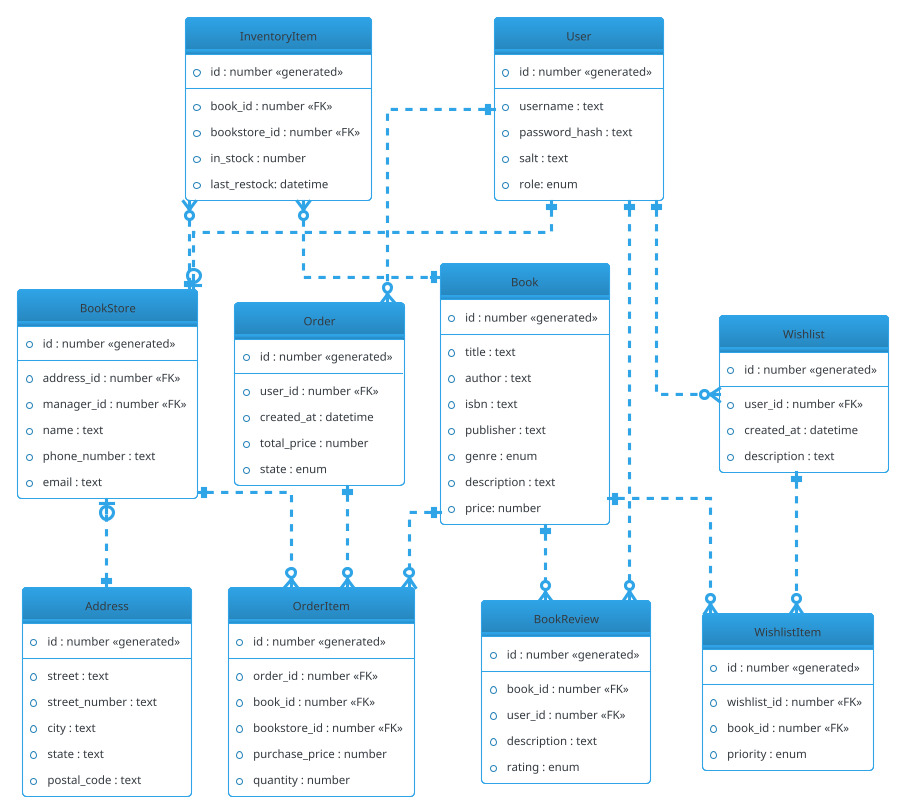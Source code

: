 @startuml
' visual settings
!theme cerulean-outline
hide circle
skinparam linetype ortho
skinparam backgroundColor white



entity "User" {
  *id : number <<generated>>
  --
  *username : text
  *password_hash : text
  *salt : text
  *role: enum
}

entity "Wishlist" {
  *id : number <<generated>>
  --
  *user_id : number <<FK>>
  *created_at : datetime
  *description : text
}

entity "WishlistItem" {
  *id : number <<generated>>
  --
  *wishlist_id : number <<FK>>
  *book_id : number <<FK>>
  *priority : enum
}

entity "Order" {
  *id : number <<generated>>
  --
  *user_id : number <<FK>>
  *created_at : datetime
  *total_price : number
  *state : enum
}

entity "OrderItem" {
  *id : number <<generated>>
  --
  *order_id : number <<FK>>
  *book_id : number <<FK>>
  *bookstore_id : number <<FK>>
  *purchase_price : number
  *quantity : number
}

entity "Book" {
  *id : number <<generated>>
  --
  *title : text
  *author : text
  *isbn : text
  *publisher : text
  *genre : enum
  *description : text
  *price: number
}

entity "BookReview" {
  *id : number <<generated>>
  --
  *book_id : number <<FK>>
  *user_id : number <<FK>>
  *description : text
  *rating : enum
}

entity "BookStore" {
  *id : number <<generated>>
  --
  *address_id : number <<FK>>
  *manager_id : number <<FK>>
  *name : text
  *phone_number : text
  *email : text
}

entity "Address" {
  *id : number <<generated>>
  --
  *street : text
  *street_number : text
  *city : text
  *state : text
  *postal_code : text
}

entity "InventoryItem" {
  *id : number <<generated>>
  --
  *book_id : number <<FK>>
  *bookstore_id : number <<FK>>
  *in_stock : number
  *last_restock: datetime
}

User ||..o{ Wishlist
User ||..o{ Order
User ||..o{ BookReview
User ||..o| BookStore

Wishlist ||..o{ WishlistItem
Order ||..o{ OrderItem

Book ||..o{ BookReview
Book ||..o{ WishlistItem
Book ||..o{ OrderItem

BookStore |o..|| Address
BookStore ||..o{ OrderItem

InventoryItem }o..|| BookStore
InventoryItem }o..|| Book

@enduml
